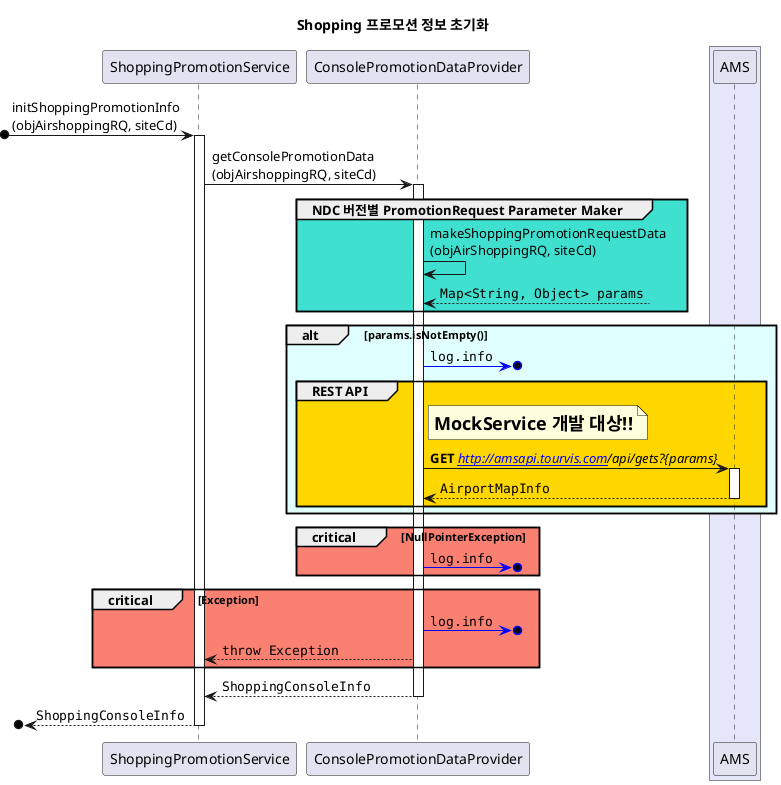 @startuml

title **Shopping 프로모션 정보 초기화**

participant ShoppingPromotionService
participant ConsolePromotionDataProvider
box #Lavender
    participant AMS
end box

 ?o-> ShoppingPromotionService ++ : initShoppingPromotionInfo\n(objAirshoppingRQ, siteCd)
ShoppingPromotionService -> ConsolePromotionDataProvider ++ : getConsolePromotionData\n(objAirshoppingRQ, siteCd)

group #Turquoise NDC 버전별 PromotionRequest Parameter Maker
    ConsolePromotionDataProvider -> ConsolePromotionDataProvider: makeShoppingPromotionRequestData\n(objAirShoppingRQ, siteCd)
    ConsolePromotionDataProvider <--? : ""Map<String, Object> params""
end

alt #LightCyan params.isNotEmpty()
    ConsolePromotionDataProvider -[#blue]>o?: ""log.info""
    ' REST API
    group #gold REST API
        note right of ConsolePromotionDataProvider: **<size:18>MockService 개발 대상!!</size>**
        ConsolePromotionDataProvider -> AMS ++ : **GET** <i>[[http://amsapi.tourvis.com]]/api/gets?{params}</i>
        ConsolePromotionDataProvider <-- AMS -- : ""AirportMapInfo""
    end
end

critical #Salmon NullPointerException
    ConsolePromotionDataProvider -[#blue]>o?: ""log.info""
end
critical #Salmon Exception
    ConsolePromotionDataProvider -[#blue]>o?: ""log.info""
    ShoppingPromotionService <-- ConsolePromotionDataProvider: ""throw Exception""
end

ShoppingPromotionService <-- ConsolePromotionDataProvider -- : ""ShoppingConsoleInfo""
?o<-- ShoppingPromotionService -- : ""ShoppingConsoleInfo""
@enduml